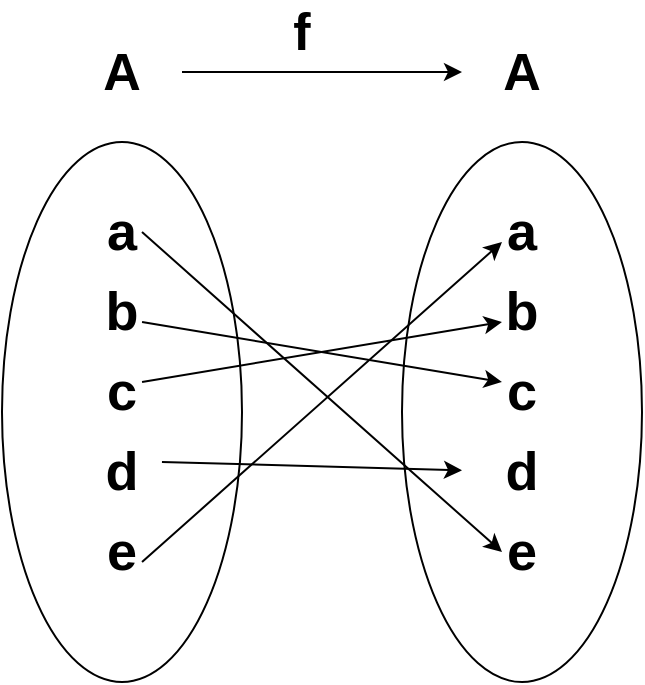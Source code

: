 <mxfile version="25.0.2">
  <diagram name="Seite-1" id="StMfXcjtnDYbUWkohRju">
    <mxGraphModel dx="1100" dy="743" grid="1" gridSize="10" guides="1" tooltips="1" connect="1" arrows="1" fold="1" page="1" pageScale="1" pageWidth="1169" pageHeight="827" math="0" shadow="0">
      <root>
        <mxCell id="0" />
        <mxCell id="1" parent="0" />
        <mxCell id="rmQY1VXBT_kEVUjzrUSg-19" value="" style="ellipse;whiteSpace=wrap;html=1;" vertex="1" parent="1">
          <mxGeometry x="310" y="80" width="120" height="270" as="geometry" />
        </mxCell>
        <mxCell id="rmQY1VXBT_kEVUjzrUSg-18" value="" style="ellipse;whiteSpace=wrap;html=1;" vertex="1" parent="1">
          <mxGeometry x="110" y="80" width="120" height="270" as="geometry" />
        </mxCell>
        <mxCell id="rmQY1VXBT_kEVUjzrUSg-2" value="&lt;b&gt;&lt;font style=&quot;font-size: 27px;&quot;&gt;a&lt;/font&gt;&lt;/b&gt;" style="text;html=1;align=center;verticalAlign=middle;whiteSpace=wrap;rounded=0;" vertex="1" parent="1">
          <mxGeometry x="140" y="110" width="60" height="30" as="geometry" />
        </mxCell>
        <mxCell id="rmQY1VXBT_kEVUjzrUSg-3" value="&lt;b&gt;&lt;font style=&quot;font-size: 27px;&quot;&gt;b&lt;/font&gt;&lt;/b&gt;" style="text;html=1;align=center;verticalAlign=middle;whiteSpace=wrap;rounded=0;" vertex="1" parent="1">
          <mxGeometry x="140" y="150" width="60" height="30" as="geometry" />
        </mxCell>
        <mxCell id="rmQY1VXBT_kEVUjzrUSg-4" value="&lt;b&gt;&lt;font style=&quot;font-size: 27px;&quot;&gt;c&lt;/font&gt;&lt;/b&gt;" style="text;html=1;align=center;verticalAlign=middle;whiteSpace=wrap;rounded=0;" vertex="1" parent="1">
          <mxGeometry x="140" y="190" width="60" height="30" as="geometry" />
        </mxCell>
        <mxCell id="rmQY1VXBT_kEVUjzrUSg-5" value="&lt;b&gt;&lt;font style=&quot;font-size: 27px;&quot;&gt;d&lt;/font&gt;&lt;/b&gt;" style="text;html=1;align=center;verticalAlign=middle;whiteSpace=wrap;rounded=0;" vertex="1" parent="1">
          <mxGeometry x="140" y="230" width="60" height="30" as="geometry" />
        </mxCell>
        <mxCell id="rmQY1VXBT_kEVUjzrUSg-6" value="&lt;b&gt;&lt;font style=&quot;font-size: 27px;&quot;&gt;e&lt;/font&gt;&lt;/b&gt;" style="text;html=1;align=center;verticalAlign=middle;whiteSpace=wrap;rounded=0;" vertex="1" parent="1">
          <mxGeometry x="140" y="270" width="60" height="30" as="geometry" />
        </mxCell>
        <mxCell id="rmQY1VXBT_kEVUjzrUSg-8" value="&lt;b&gt;&lt;font style=&quot;font-size: 27px;&quot;&gt;a&lt;/font&gt;&lt;/b&gt;" style="text;html=1;align=center;verticalAlign=middle;whiteSpace=wrap;rounded=0;" vertex="1" parent="1">
          <mxGeometry x="340" y="110" width="60" height="30" as="geometry" />
        </mxCell>
        <mxCell id="rmQY1VXBT_kEVUjzrUSg-9" value="&lt;b&gt;&lt;font style=&quot;font-size: 27px;&quot;&gt;b&lt;/font&gt;&lt;/b&gt;" style="text;html=1;align=center;verticalAlign=middle;whiteSpace=wrap;rounded=0;" vertex="1" parent="1">
          <mxGeometry x="340" y="150" width="60" height="30" as="geometry" />
        </mxCell>
        <mxCell id="rmQY1VXBT_kEVUjzrUSg-10" value="&lt;b&gt;&lt;font style=&quot;font-size: 27px;&quot;&gt;c&lt;/font&gt;&lt;/b&gt;" style="text;html=1;align=center;verticalAlign=middle;whiteSpace=wrap;rounded=0;" vertex="1" parent="1">
          <mxGeometry x="340" y="190" width="60" height="30" as="geometry" />
        </mxCell>
        <mxCell id="rmQY1VXBT_kEVUjzrUSg-11" value="&lt;b&gt;&lt;font style=&quot;font-size: 27px;&quot;&gt;d&lt;/font&gt;&lt;/b&gt;" style="text;html=1;align=center;verticalAlign=middle;whiteSpace=wrap;rounded=0;" vertex="1" parent="1">
          <mxGeometry x="340" y="230" width="60" height="30" as="geometry" />
        </mxCell>
        <mxCell id="rmQY1VXBT_kEVUjzrUSg-12" value="&lt;b&gt;&lt;font style=&quot;font-size: 27px;&quot;&gt;e&lt;/font&gt;&lt;/b&gt;" style="text;html=1;align=center;verticalAlign=middle;whiteSpace=wrap;rounded=0;" vertex="1" parent="1">
          <mxGeometry x="340" y="270" width="60" height="30" as="geometry" />
        </mxCell>
        <mxCell id="rmQY1VXBT_kEVUjzrUSg-13" value="" style="endArrow=classic;html=1;rounded=0;" edge="1" parent="1">
          <mxGeometry width="50" height="50" relative="1" as="geometry">
            <mxPoint x="180" y="125" as="sourcePoint" />
            <mxPoint x="360" y="285" as="targetPoint" />
          </mxGeometry>
        </mxCell>
        <mxCell id="rmQY1VXBT_kEVUjzrUSg-14" value="" style="endArrow=classic;html=1;rounded=0;entryX=0.333;entryY=0.667;entryDx=0;entryDy=0;entryPerimeter=0;exitX=0.667;exitY=0.667;exitDx=0;exitDy=0;exitPerimeter=0;" edge="1" parent="1" source="rmQY1VXBT_kEVUjzrUSg-6" target="rmQY1VXBT_kEVUjzrUSg-8">
          <mxGeometry width="50" height="50" relative="1" as="geometry">
            <mxPoint x="230" y="240" as="sourcePoint" />
            <mxPoint x="580" y="410" as="targetPoint" />
          </mxGeometry>
        </mxCell>
        <mxCell id="rmQY1VXBT_kEVUjzrUSg-15" value="" style="endArrow=classic;html=1;rounded=0;exitX=0.667;exitY=0.667;exitDx=0;exitDy=0;exitPerimeter=0;entryX=0.333;entryY=0.333;entryDx=0;entryDy=0;entryPerimeter=0;" edge="1" parent="1" source="rmQY1VXBT_kEVUjzrUSg-3" target="rmQY1VXBT_kEVUjzrUSg-10">
          <mxGeometry width="50" height="50" relative="1" as="geometry">
            <mxPoint x="530" y="460" as="sourcePoint" />
            <mxPoint x="580" y="410" as="targetPoint" />
          </mxGeometry>
        </mxCell>
        <mxCell id="rmQY1VXBT_kEVUjzrUSg-16" value="" style="endArrow=classic;html=1;rounded=0;exitX=0.667;exitY=0.333;exitDx=0;exitDy=0;exitPerimeter=0;entryX=0.333;entryY=0.667;entryDx=0;entryDy=0;entryPerimeter=0;" edge="1" parent="1" source="rmQY1VXBT_kEVUjzrUSg-4" target="rmQY1VXBT_kEVUjzrUSg-9">
          <mxGeometry width="50" height="50" relative="1" as="geometry">
            <mxPoint x="530" y="460" as="sourcePoint" />
            <mxPoint x="580" y="410" as="targetPoint" />
          </mxGeometry>
        </mxCell>
        <mxCell id="rmQY1VXBT_kEVUjzrUSg-17" value="" style="endArrow=classic;html=1;rounded=0;exitX=0.833;exitY=0.333;exitDx=0;exitDy=0;exitPerimeter=0;" edge="1" parent="1" source="rmQY1VXBT_kEVUjzrUSg-5" target="rmQY1VXBT_kEVUjzrUSg-11">
          <mxGeometry width="50" height="50" relative="1" as="geometry">
            <mxPoint x="530" y="460" as="sourcePoint" />
            <mxPoint x="330" y="240" as="targetPoint" />
          </mxGeometry>
        </mxCell>
        <mxCell id="rmQY1VXBT_kEVUjzrUSg-20" value="&lt;font style=&quot;font-size: 26px;&quot;&gt;&lt;b style=&quot;&quot;&gt;A&lt;/b&gt;&lt;/font&gt;" style="text;html=1;align=center;verticalAlign=middle;whiteSpace=wrap;rounded=0;" vertex="1" parent="1">
          <mxGeometry x="140" y="30" width="60" height="30" as="geometry" />
        </mxCell>
        <mxCell id="rmQY1VXBT_kEVUjzrUSg-21" value="&lt;font style=&quot;font-size: 26px;&quot;&gt;&lt;b style=&quot;&quot;&gt;A&lt;/b&gt;&lt;/font&gt;" style="text;html=1;align=center;verticalAlign=middle;whiteSpace=wrap;rounded=0;" vertex="1" parent="1">
          <mxGeometry x="340" y="30" width="60" height="30" as="geometry" />
        </mxCell>
        <mxCell id="rmQY1VXBT_kEVUjzrUSg-23" value="" style="endArrow=classic;html=1;rounded=0;exitX=1;exitY=0.5;exitDx=0;exitDy=0;" edge="1" parent="1" source="rmQY1VXBT_kEVUjzrUSg-20" target="rmQY1VXBT_kEVUjzrUSg-21">
          <mxGeometry width="50" height="50" relative="1" as="geometry">
            <mxPoint x="80" y="250" as="sourcePoint" />
            <mxPoint x="130" y="200" as="targetPoint" />
          </mxGeometry>
        </mxCell>
        <mxCell id="rmQY1VXBT_kEVUjzrUSg-24" value="&lt;font style=&quot;font-size: 26px;&quot;&gt;&lt;b style=&quot;&quot;&gt;f&lt;/b&gt;&lt;/font&gt;" style="text;html=1;align=center;verticalAlign=middle;whiteSpace=wrap;rounded=0;" vertex="1" parent="1">
          <mxGeometry x="230" y="10" width="60" height="30" as="geometry" />
        </mxCell>
      </root>
    </mxGraphModel>
  </diagram>
</mxfile>
